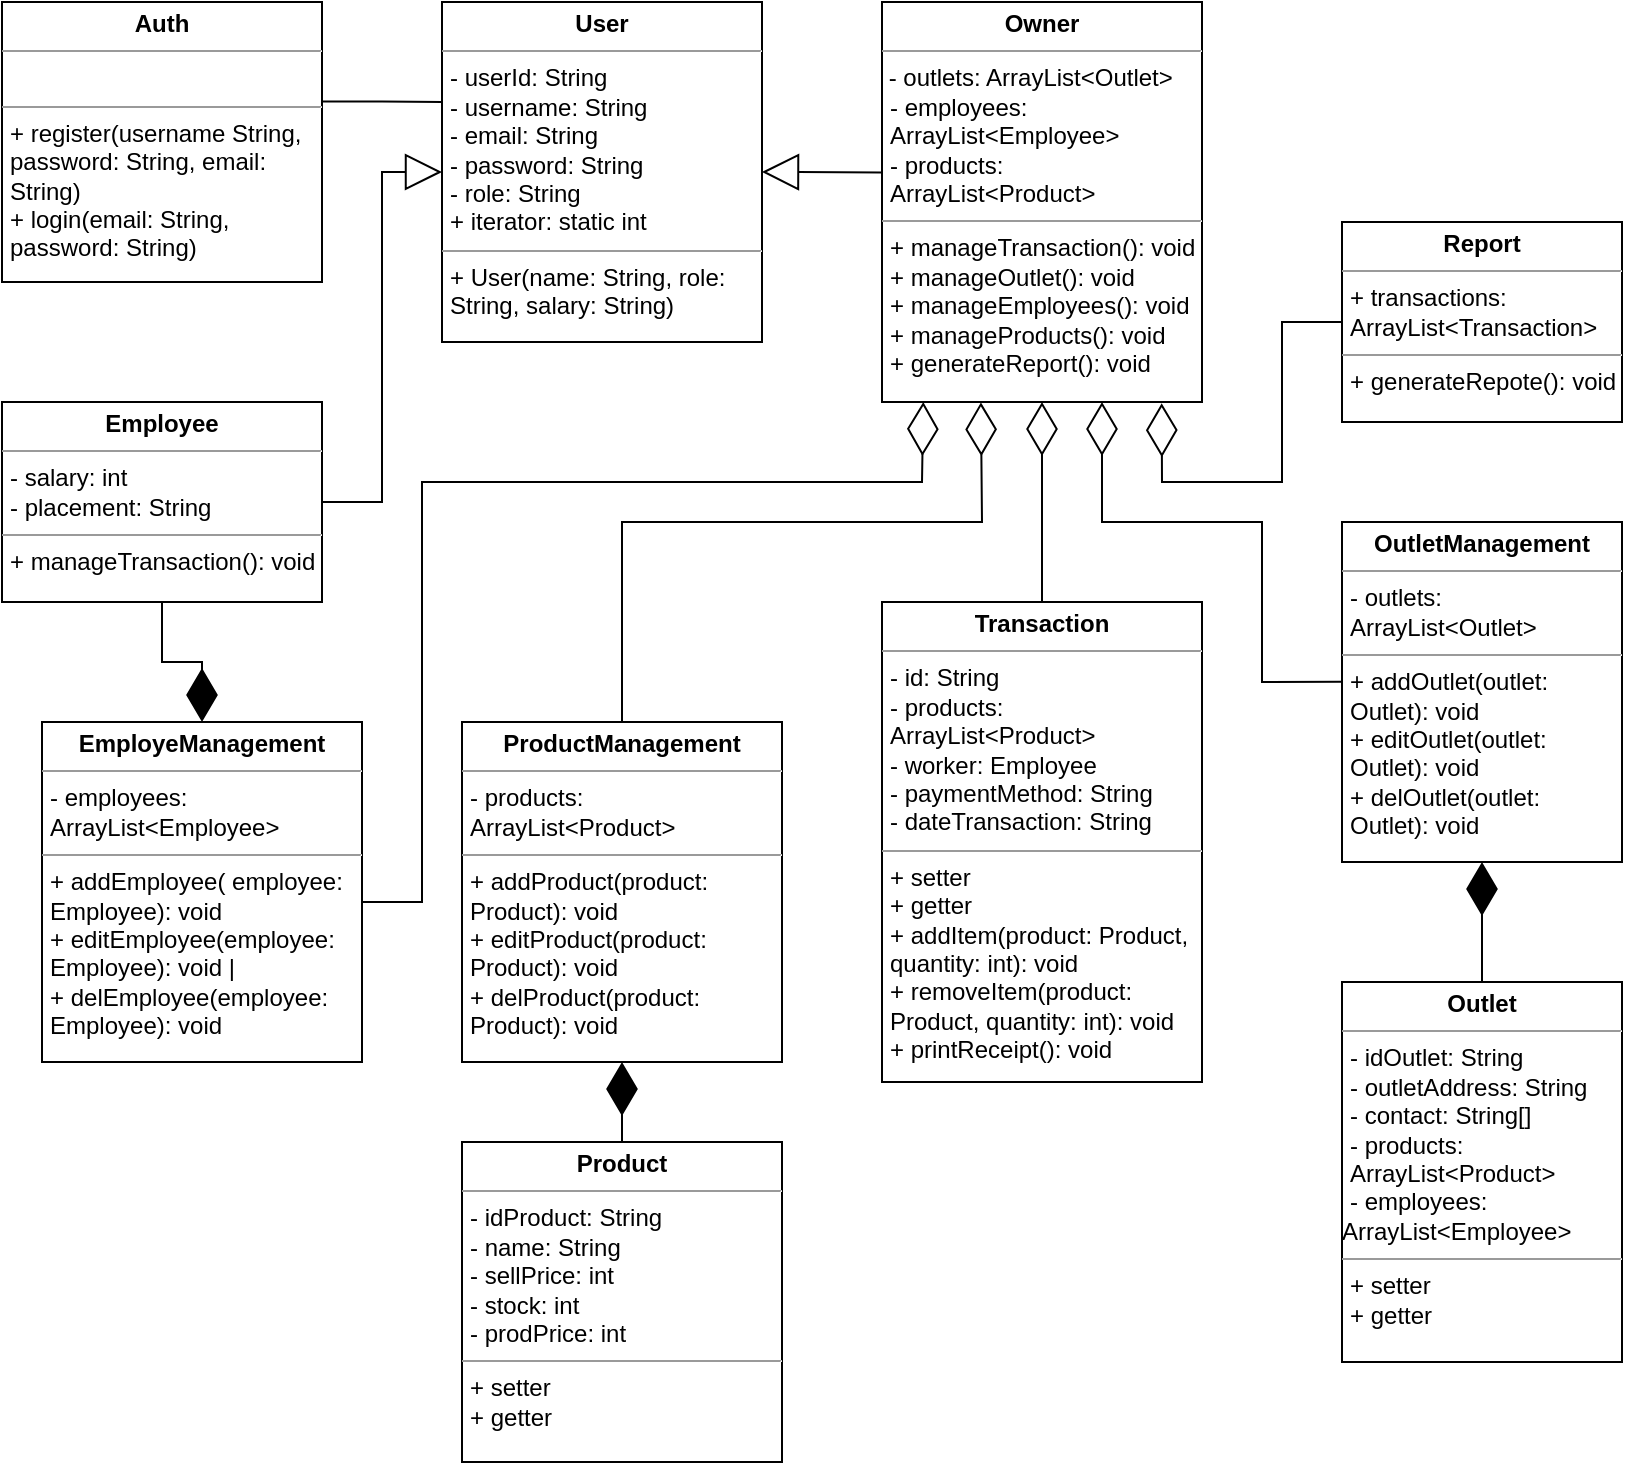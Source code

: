 <mxfile version="22.0.8" type="github">
  <diagram name="Page-1" id="vSWNFl7TlQnVErlAqgTq">
    <mxGraphModel dx="2036" dy="869" grid="1" gridSize="10" guides="1" tooltips="1" connect="1" arrows="1" fold="1" page="1" pageScale="1" pageWidth="850" pageHeight="1100" math="0" shadow="0">
      <root>
        <mxCell id="0" />
        <mxCell id="1" parent="0" />
        <mxCell id="ZpY40fTTv7qmMkslIbnW-1" value="&lt;p style=&quot;margin:0px;margin-top:4px;text-align:center;&quot;&gt;&lt;b&gt;User&lt;/b&gt;&lt;/p&gt;&lt;hr size=&quot;1&quot;&gt;&lt;p style=&quot;margin:0px;margin-left:4px;&quot;&gt;- userId: String&lt;/p&gt;&lt;p style=&quot;margin:0px;margin-left:4px;&quot;&gt;- username: String&lt;/p&gt;&lt;p style=&quot;margin:0px;margin-left:4px;&quot;&gt;- email: String&lt;/p&gt;&lt;p style=&quot;margin:0px;margin-left:4px;&quot;&gt;- password: String&lt;/p&gt;&lt;p style=&quot;margin:0px;margin-left:4px;&quot;&gt;- role: String&lt;/p&gt;&lt;p style=&quot;margin:0px;margin-left:4px;&quot;&gt;+ iterator: static int&lt;/p&gt;&lt;hr size=&quot;1&quot;&gt;&lt;p style=&quot;margin:0px;margin-left:4px;&quot;&gt;+ User(name: String, role: String, salary: String)&lt;/p&gt;" style="verticalAlign=top;align=left;overflow=fill;fontSize=12;fontFamily=Helvetica;html=1;whiteSpace=wrap;" parent="1" vertex="1">
          <mxGeometry x="240" y="40" width="160" height="170" as="geometry" />
        </mxCell>
        <mxCell id="ZpY40fTTv7qmMkslIbnW-2" value="&lt;p style=&quot;margin: 4px 0px 0px; text-align: center;&quot;&gt;&lt;b&gt;Auth&lt;/b&gt;&lt;/p&gt;&lt;hr size=&quot;1&quot;&gt;&lt;p style=&quot;margin:0px;margin-left:4px;&quot;&gt;&lt;br&gt;&lt;/p&gt;&lt;hr size=&quot;1&quot;&gt;&lt;p style=&quot;margin:0px;margin-left:4px;&quot;&gt;+ register(username String, password: String, email: String)&lt;/p&gt;&lt;p style=&quot;margin:0px;margin-left:4px;&quot;&gt;+ login(email: String, password: String)&lt;/p&gt;" style="verticalAlign=top;align=left;overflow=fill;fontSize=12;fontFamily=Helvetica;html=1;whiteSpace=wrap;" parent="1" vertex="1">
          <mxGeometry x="20" y="40" width="160" height="140" as="geometry" />
        </mxCell>
        <mxCell id="ZpY40fTTv7qmMkslIbnW-3" value="&lt;p style=&quot;margin:0px;margin-top:4px;text-align:center;&quot;&gt;&lt;b&gt;Transaction&lt;/b&gt;&lt;/p&gt;&lt;hr size=&quot;1&quot;&gt;&lt;p style=&quot;margin:0px;margin-left:4px;&quot;&gt;- id: String&lt;/p&gt;&lt;p style=&quot;margin:0px;margin-left:4px;&quot;&gt;- products: ArrayList&amp;lt;Product&amp;gt;&lt;/p&gt;&lt;p style=&quot;margin:0px;margin-left:4px;&quot;&gt;- worker: Employee&lt;/p&gt;&lt;p style=&quot;margin:0px;margin-left:4px;&quot;&gt;- paymentMethod: String&lt;/p&gt;&lt;p style=&quot;margin:0px;margin-left:4px;&quot;&gt;- dateTransaction: String&lt;/p&gt;&lt;hr size=&quot;1&quot;&gt;&lt;p style=&quot;margin:0px;margin-left:4px;&quot;&gt;+ setter&amp;nbsp;&lt;/p&gt;&lt;p style=&quot;margin:0px;margin-left:4px;&quot;&gt;+ getter&lt;/p&gt;&lt;p style=&quot;margin:0px;margin-left:4px;&quot;&gt;+ addItem(product: Product, quantity: int): void&lt;/p&gt;&lt;p style=&quot;margin:0px;margin-left:4px;&quot;&gt;+ removeItem(product: Product, quantity: int): void&lt;br&gt;&lt;/p&gt;&lt;p style=&quot;margin:0px;margin-left:4px;&quot;&gt;+ printReceipt(): void&lt;/p&gt;" style="verticalAlign=top;align=left;overflow=fill;fontSize=12;fontFamily=Helvetica;html=1;whiteSpace=wrap;" parent="1" vertex="1">
          <mxGeometry x="460" y="340" width="160" height="240" as="geometry" />
        </mxCell>
        <mxCell id="ZpY40fTTv7qmMkslIbnW-4" value="&lt;p style=&quot;margin:0px;margin-top:4px;text-align:center;&quot;&gt;&lt;b&gt;Product&lt;/b&gt;&lt;/p&gt;&lt;hr size=&quot;1&quot;&gt;&lt;p style=&quot;margin:0px;margin-left:4px;&quot;&gt;- idProduct: String&lt;/p&gt;&lt;p style=&quot;margin:0px;margin-left:4px;&quot;&gt;- name: String&lt;/p&gt;&lt;p style=&quot;margin:0px;margin-left:4px;&quot;&gt;- sellPrice: int&lt;/p&gt;&lt;p style=&quot;margin:0px;margin-left:4px;&quot;&gt;- stock: int&lt;/p&gt;&lt;p style=&quot;margin:0px;margin-left:4px;&quot;&gt;- prodPrice: int&lt;/p&gt;&lt;hr size=&quot;1&quot;&gt;&lt;p style=&quot;margin:0px;margin-left:4px;&quot;&gt;+ setter&lt;/p&gt;&lt;p style=&quot;margin:0px;margin-left:4px;&quot;&gt;+ getter&lt;/p&gt;" style="verticalAlign=top;align=left;overflow=fill;fontSize=12;fontFamily=Helvetica;html=1;whiteSpace=wrap;" parent="1" vertex="1">
          <mxGeometry x="250" y="610" width="160" height="160" as="geometry" />
        </mxCell>
        <mxCell id="ZpY40fTTv7qmMkslIbnW-5" value="&lt;p style=&quot;margin:0px;margin-top:4px;text-align:center;&quot;&gt;&lt;b&gt;ProductManagement&lt;/b&gt;&lt;/p&gt;&lt;hr size=&quot;1&quot;&gt;&lt;p style=&quot;margin:0px;margin-left:4px;&quot;&gt;- products: ArrayList&amp;lt;Product&amp;gt;&lt;br&gt;&lt;/p&gt;&lt;hr size=&quot;1&quot;&gt;&lt;p style=&quot;margin:0px;margin-left:4px;&quot;&gt;+ addProduct(product: Product): void&amp;nbsp;&lt;br&gt;+ editProduct(product: Product): void&lt;br&gt;+ delProduct(product: Product): void&lt;br&gt;&lt;/p&gt;" style="verticalAlign=top;align=left;overflow=fill;fontSize=12;fontFamily=Helvetica;html=1;whiteSpace=wrap;" parent="1" vertex="1">
          <mxGeometry x="250" y="400" width="160" height="170" as="geometry" />
        </mxCell>
        <mxCell id="ZpY40fTTv7qmMkslIbnW-6" value="&lt;p style=&quot;margin:0px;margin-top:4px;text-align:center;&quot;&gt;&lt;b&gt;Owner&lt;/b&gt;&lt;/p&gt;&lt;hr size=&quot;1&quot;&gt;&amp;nbsp;- outlets: ArrayList&amp;lt;Outlet&amp;gt;&lt;p style=&quot;margin:0px;margin-left:4px;&quot;&gt;- employees: ArrayList&amp;lt;Employee&amp;gt;&lt;/p&gt;&lt;p style=&quot;margin:0px;margin-left:4px;&quot;&gt;&lt;span style=&quot;background-color: initial;&quot;&gt;- products: ArrayList&amp;lt;Product&amp;gt;&lt;/span&gt;&lt;br&gt;&lt;/p&gt;&lt;hr size=&quot;1&quot;&gt;&lt;p style=&quot;margin:0px;margin-left:4px;&quot;&gt;+ manageTransaction(): void&lt;/p&gt;&lt;p style=&quot;margin:0px;margin-left:4px;&quot;&gt;+ manageOutlet(): void&lt;/p&gt;&lt;p style=&quot;margin:0px;margin-left:4px;&quot;&gt;+ manageEmployees(): void&amp;nbsp;&lt;br&gt;+ manageProducts(): void&lt;br&gt;+ generateReport(): void&lt;br&gt;&lt;/p&gt;" style="verticalAlign=top;align=left;overflow=fill;fontSize=12;fontFamily=Helvetica;html=1;whiteSpace=wrap;" parent="1" vertex="1">
          <mxGeometry x="460" y="40" width="160" height="200" as="geometry" />
        </mxCell>
        <mxCell id="ZpY40fTTv7qmMkslIbnW-7" value="&lt;p style=&quot;margin:0px;margin-top:4px;text-align:center;&quot;&gt;&lt;b&gt;Employee&lt;/b&gt;&lt;/p&gt;&lt;hr size=&quot;1&quot;&gt;&lt;p style=&quot;margin:0px;margin-left:4px;&quot;&gt;- salary: int&lt;/p&gt;&lt;p style=&quot;margin:0px;margin-left:4px;&quot;&gt;- placement: String&lt;/p&gt;&lt;hr size=&quot;1&quot;&gt;&lt;p style=&quot;margin:0px;margin-left:4px;&quot;&gt;+ manageTransaction(): void&lt;/p&gt;" style="verticalAlign=top;align=left;overflow=fill;fontSize=12;fontFamily=Helvetica;html=1;whiteSpace=wrap;" parent="1" vertex="1">
          <mxGeometry x="20" y="240" width="160" height="100" as="geometry" />
        </mxCell>
        <mxCell id="ZpY40fTTv7qmMkslIbnW-8" value="&lt;p style=&quot;margin:0px;margin-top:4px;text-align:center;&quot;&gt;&lt;b&gt;OutletManagement&lt;/b&gt;&lt;/p&gt;&lt;hr size=&quot;1&quot;&gt;&lt;p style=&quot;margin:0px;margin-left:4px;&quot;&gt;- outlets: ArrayList&amp;lt;Outlet&amp;gt;&lt;/p&gt;&lt;hr size=&quot;1&quot;&gt;&lt;p style=&quot;border-color: var(--border-color); margin: 0px 0px 0px 4px;&quot;&gt;+ addOutlet(outlet: Outlet): void&lt;/p&gt;&lt;p style=&quot;border-color: var(--border-color); margin: 0px 0px 0px 4px;&quot;&gt;+ editOutlet(outlet: Outlet): void&lt;br style=&quot;border-color: var(--border-color);&quot;&gt;&lt;/p&gt;&lt;p style=&quot;border-color: var(--border-color); margin: 0px 0px 0px 4px;&quot;&gt;+ delOutlet(outlet: Outlet): void&lt;/p&gt;" style="verticalAlign=top;align=left;overflow=fill;fontSize=12;fontFamily=Helvetica;html=1;whiteSpace=wrap;" parent="1" vertex="1">
          <mxGeometry x="690" y="300" width="140" height="170" as="geometry" />
        </mxCell>
        <mxCell id="ZpY40fTTv7qmMkslIbnW-9" value="&lt;p style=&quot;margin:0px;margin-top:4px;text-align:center;&quot;&gt;&lt;b&gt;EmployeManagement&lt;/b&gt;&lt;/p&gt;&lt;hr size=&quot;1&quot;&gt;&lt;p style=&quot;margin:0px;margin-left:4px;&quot;&gt;- employees: ArrayList&amp;lt;Employee&amp;gt;&lt;/p&gt;&lt;hr size=&quot;1&quot;&gt;&lt;p style=&quot;margin:0px;margin-left:4px;&quot;&gt;+ addEmployee( employee: Employee): void&lt;br&gt;+ editEmployee(employee: Employee): void              |&lt;br&gt;+ delEmployee(employee: Employee): void &lt;br&gt;&lt;/p&gt;" style="verticalAlign=top;align=left;overflow=fill;fontSize=12;fontFamily=Helvetica;html=1;whiteSpace=wrap;" parent="1" vertex="1">
          <mxGeometry x="40" y="400" width="160" height="170" as="geometry" />
        </mxCell>
        <mxCell id="ZpY40fTTv7qmMkslIbnW-10" value="&lt;p style=&quot;margin:0px;margin-top:4px;text-align:center;&quot;&gt;&lt;b&gt;Outlet&lt;/b&gt;&lt;/p&gt;&lt;hr size=&quot;1&quot;&gt;&lt;p style=&quot;margin:0px;margin-left:4px;&quot;&gt;- idOutlet: String&lt;/p&gt;&lt;p style=&quot;margin:0px;margin-left:4px;&quot;&gt;- outletAddress: String&lt;/p&gt;&lt;p style=&quot;margin:0px;margin-left:4px;&quot;&gt;- contact: String[]&lt;/p&gt;&lt;p style=&quot;margin:0px;margin-left:4px;&quot;&gt;- products: ArrayList&amp;lt;Product&amp;gt;&lt;/p&gt;&lt;p style=&quot;margin:0px;margin-left:4px;&quot;&gt;- employees:&amp;nbsp;&lt;/p&gt;ArrayList&amp;lt;Employee&amp;gt;&lt;hr size=&quot;1&quot;&gt;&lt;p style=&quot;margin:0px;margin-left:4px;&quot;&gt;+ setter&lt;/p&gt;&lt;p style=&quot;margin:0px;margin-left:4px;&quot;&gt;+ getter&lt;/p&gt;" style="verticalAlign=top;align=left;overflow=fill;fontSize=12;fontFamily=Helvetica;html=1;whiteSpace=wrap;" parent="1" vertex="1">
          <mxGeometry x="690" y="530" width="140" height="190" as="geometry" />
        </mxCell>
        <mxCell id="ZpY40fTTv7qmMkslIbnW-11" value="&lt;p style=&quot;margin:0px;margin-top:4px;text-align:center;&quot;&gt;&lt;b&gt;Report&lt;/b&gt;&lt;/p&gt;&lt;hr size=&quot;1&quot;&gt;&lt;p style=&quot;margin:0px;margin-left:4px;&quot;&gt;+ transactions: ArrayList&amp;lt;Transaction&amp;gt;&lt;/p&gt;&lt;hr size=&quot;1&quot;&gt;&lt;p style=&quot;margin:0px;margin-left:4px;&quot;&gt;+ generateRepote(): void&lt;/p&gt;" style="verticalAlign=top;align=left;overflow=fill;fontSize=12;fontFamily=Helvetica;html=1;whiteSpace=wrap;" parent="1" vertex="1">
          <mxGeometry x="690" y="150" width="140" height="100" as="geometry" />
        </mxCell>
        <mxCell id="ZpY40fTTv7qmMkslIbnW-13" value="" style="endArrow=none;html=1;edgeStyle=orthogonalEdgeStyle;rounded=0;exitX=1;exitY=0.355;exitDx=0;exitDy=0;exitPerimeter=0;" parent="1" source="ZpY40fTTv7qmMkslIbnW-2" edge="1">
          <mxGeometry relative="1" as="geometry">
            <mxPoint x="200" y="89.64" as="sourcePoint" />
            <mxPoint x="240" y="90" as="targetPoint" />
          </mxGeometry>
        </mxCell>
        <mxCell id="ZpY40fTTv7qmMkslIbnW-16" value="" style="endArrow=block;endSize=16;endFill=0;html=1;rounded=0;entryX=1;entryY=0.5;entryDx=0;entryDy=0;exitX=0;exitY=0.426;exitDx=0;exitDy=0;exitPerimeter=0;" parent="1" source="ZpY40fTTv7qmMkslIbnW-6" target="ZpY40fTTv7qmMkslIbnW-1" edge="1">
          <mxGeometry width="160" relative="1" as="geometry">
            <mxPoint x="390" y="230" as="sourcePoint" />
            <mxPoint x="550" y="230" as="targetPoint" />
            <Array as="points" />
          </mxGeometry>
        </mxCell>
        <mxCell id="ZpY40fTTv7qmMkslIbnW-17" value="" style="endArrow=block;endSize=16;endFill=0;html=1;rounded=0;entryX=0;entryY=0.5;entryDx=0;entryDy=0;exitX=1;exitY=0.5;exitDx=0;exitDy=0;" parent="1" source="ZpY40fTTv7qmMkslIbnW-7" target="ZpY40fTTv7qmMkslIbnW-1" edge="1">
          <mxGeometry width="160" relative="1" as="geometry">
            <mxPoint x="470" y="105" as="sourcePoint" />
            <mxPoint x="410" y="104" as="targetPoint" />
            <Array as="points">
              <mxPoint x="210" y="290" />
              <mxPoint x="210" y="125" />
            </Array>
          </mxGeometry>
        </mxCell>
        <mxCell id="ZpY40fTTv7qmMkslIbnW-18" value="" style="endArrow=diamondThin;endFill=0;endSize=24;html=1;rounded=0;entryX=0.874;entryY=1.003;entryDx=0;entryDy=0;exitX=0;exitY=0.5;exitDx=0;exitDy=0;entryPerimeter=0;" parent="1" source="ZpY40fTTv7qmMkslIbnW-11" target="ZpY40fTTv7qmMkslIbnW-6" edge="1">
          <mxGeometry width="160" relative="1" as="geometry">
            <mxPoint x="660" y="200" as="sourcePoint" />
            <mxPoint x="820" y="200" as="targetPoint" />
            <Array as="points">
              <mxPoint x="660" y="200" />
              <mxPoint x="660" y="280" />
              <mxPoint x="600" y="280" />
            </Array>
          </mxGeometry>
        </mxCell>
        <mxCell id="ZpY40fTTv7qmMkslIbnW-19" value="" style="endArrow=diamondThin;endFill=0;endSize=24;html=1;rounded=0;entryX=0.129;entryY=1;entryDx=0;entryDy=0;entryPerimeter=0;" parent="1" target="ZpY40fTTv7qmMkslIbnW-6" edge="1">
          <mxGeometry width="160" relative="1" as="geometry">
            <mxPoint x="200" y="490" as="sourcePoint" />
            <mxPoint x="350" y="490" as="targetPoint" />
            <Array as="points">
              <mxPoint x="230" y="490" />
              <mxPoint x="230" y="280" />
              <mxPoint x="480" y="280" />
            </Array>
          </mxGeometry>
        </mxCell>
        <mxCell id="ZpY40fTTv7qmMkslIbnW-20" value="" style="endArrow=diamondThin;endFill=0;endSize=24;html=1;rounded=0;entryX=0.309;entryY=1.001;entryDx=0;entryDy=0;exitX=0.5;exitY=0;exitDx=0;exitDy=0;entryPerimeter=0;" parent="1" source="ZpY40fTTv7qmMkslIbnW-5" target="ZpY40fTTv7qmMkslIbnW-6" edge="1">
          <mxGeometry width="160" relative="1" as="geometry">
            <mxPoint x="340" y="320" as="sourcePoint" />
            <mxPoint x="500" y="320" as="targetPoint" />
            <Array as="points">
              <mxPoint x="330" y="300" />
              <mxPoint x="510" y="300" />
            </Array>
          </mxGeometry>
        </mxCell>
        <mxCell id="ZpY40fTTv7qmMkslIbnW-21" value="" style="endArrow=diamondThin;endFill=0;endSize=24;html=1;rounded=0;" parent="1" source="ZpY40fTTv7qmMkslIbnW-3" edge="1">
          <mxGeometry width="160" relative="1" as="geometry">
            <mxPoint x="540" y="180" as="sourcePoint" />
            <mxPoint x="540" y="240" as="targetPoint" />
          </mxGeometry>
        </mxCell>
        <mxCell id="ZpY40fTTv7qmMkslIbnW-22" value="" style="endArrow=diamondThin;endFill=0;endSize=24;html=1;rounded=0;exitX=-0.001;exitY=0.47;exitDx=0;exitDy=0;exitPerimeter=0;" parent="1" source="ZpY40fTTv7qmMkslIbnW-8" edge="1">
          <mxGeometry width="160" relative="1" as="geometry">
            <mxPoint x="680" y="240" as="sourcePoint" />
            <mxPoint x="570" y="240" as="targetPoint" />
            <Array as="points">
              <mxPoint x="650" y="380" />
              <mxPoint x="650" y="300" />
              <mxPoint x="570" y="300" />
            </Array>
          </mxGeometry>
        </mxCell>
        <mxCell id="ZpY40fTTv7qmMkslIbnW-23" value="" style="endArrow=diamondThin;endFill=1;endSize=24;html=1;rounded=0;exitX=0.5;exitY=1;exitDx=0;exitDy=0;entryX=0.5;entryY=0;entryDx=0;entryDy=0;" parent="1" source="ZpY40fTTv7qmMkslIbnW-7" target="ZpY40fTTv7qmMkslIbnW-9" edge="1">
          <mxGeometry width="160" relative="1" as="geometry">
            <mxPoint x="50" y="620" as="sourcePoint" />
            <mxPoint x="210" y="620" as="targetPoint" />
            <Array as="points">
              <mxPoint x="100" y="370" />
              <mxPoint x="120" y="370" />
            </Array>
          </mxGeometry>
        </mxCell>
        <mxCell id="ZpY40fTTv7qmMkslIbnW-24" value="" style="endArrow=diamondThin;endFill=1;endSize=24;html=1;rounded=0;entryX=0.5;entryY=1;entryDx=0;entryDy=0;exitX=0.5;exitY=0;exitDx=0;exitDy=0;" parent="1" source="ZpY40fTTv7qmMkslIbnW-4" target="ZpY40fTTv7qmMkslIbnW-5" edge="1">
          <mxGeometry width="160" relative="1" as="geometry">
            <mxPoint x="480" y="630" as="sourcePoint" />
            <mxPoint x="640" y="630" as="targetPoint" />
          </mxGeometry>
        </mxCell>
        <mxCell id="ZpY40fTTv7qmMkslIbnW-25" value="" style="endArrow=diamondThin;endFill=1;endSize=24;html=1;rounded=0;entryX=0.5;entryY=1;entryDx=0;entryDy=0;exitX=0.5;exitY=0;exitDx=0;exitDy=0;" parent="1" source="ZpY40fTTv7qmMkslIbnW-10" target="ZpY40fTTv7qmMkslIbnW-8" edge="1">
          <mxGeometry width="160" relative="1" as="geometry">
            <mxPoint x="340" y="620" as="sourcePoint" />
            <mxPoint x="340" y="580" as="targetPoint" />
          </mxGeometry>
        </mxCell>
      </root>
    </mxGraphModel>
  </diagram>
</mxfile>
